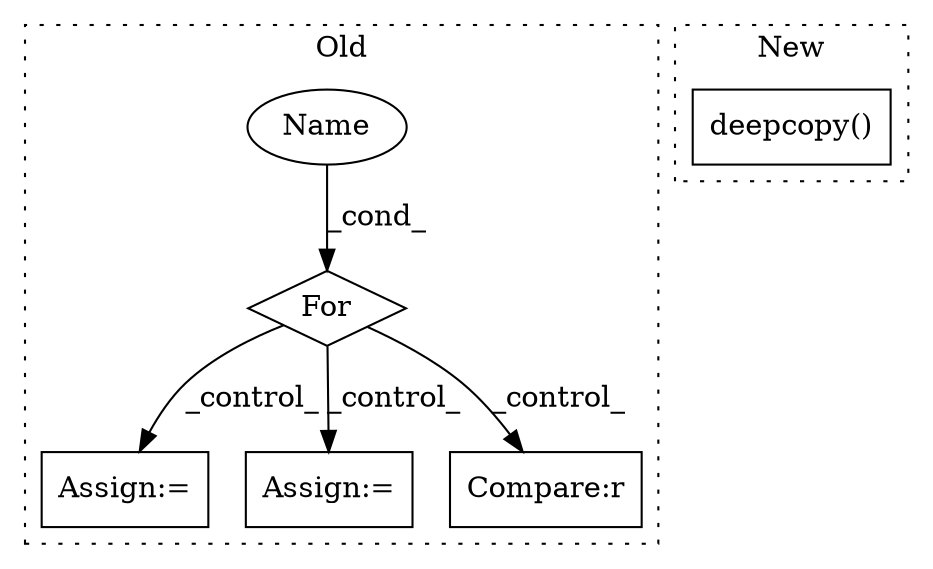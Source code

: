 digraph G {
subgraph cluster0 {
1 [label="For" a="107" s="65614,65644" l="4,18" shape="diamond"];
3 [label="Assign:=" a="68" s="66207" l="3" shape="box"];
4 [label="Name" a="87" s="65618" l="5" shape="ellipse"];
5 [label="Assign:=" a="68" s="65901" l="3" shape="box"];
6 [label="Compare:r" a="40" s="65745" l="14" shape="box"];
label = "Old";
style="dotted";
}
subgraph cluster1 {
2 [label="deepcopy()" a="75" s="66882,66918" l="14,1" shape="box"];
label = "New";
style="dotted";
}
1 -> 5 [label="_control_"];
1 -> 6 [label="_control_"];
1 -> 3 [label="_control_"];
4 -> 1 [label="_cond_"];
}